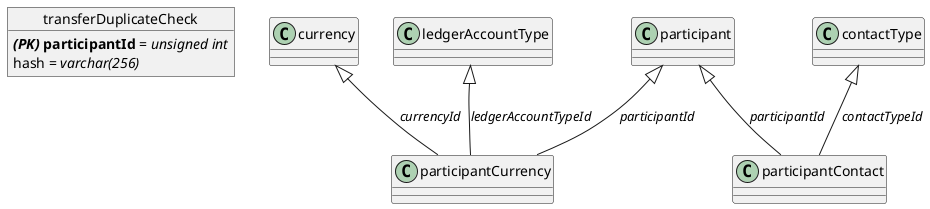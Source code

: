 @startuml

object transferDuplicateCheck
    transferDuplicateCheck : **//(PK)// participantId** = //unsigned int//
    transferDuplicateCheck : hash = //varchar(256)//
currency <|-- participantCurrency : //currencyId//
ledgerAccountType <|-- participantCurrency : //ledgerAccountTypeId//
participant <|-- participantCurrency : //participantId//
participant <|-- participantContact : //participantId//
contactType <|-- participantContact : //contactTypeId//

@enduml
